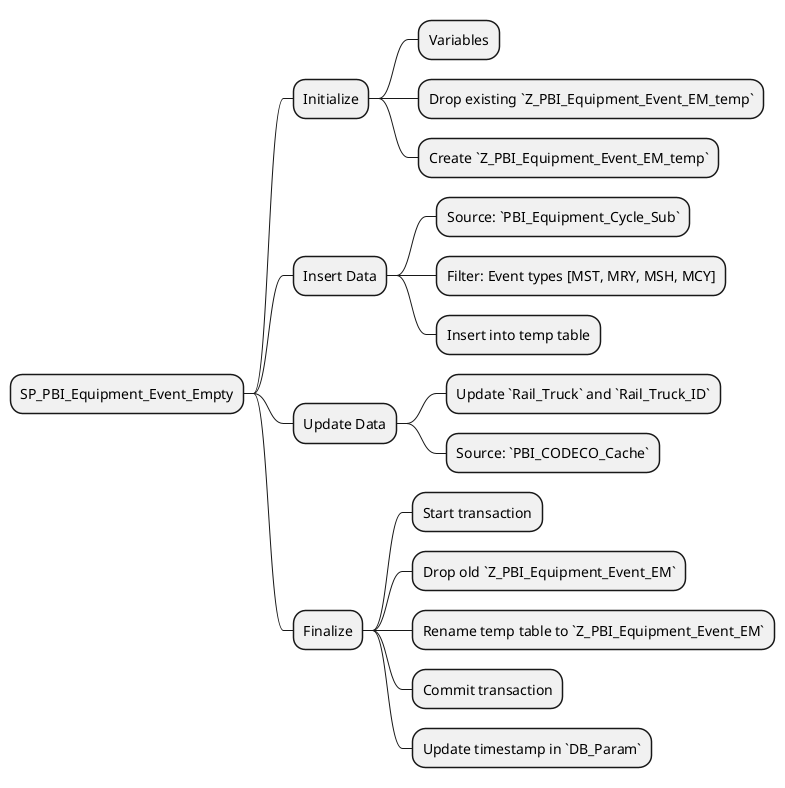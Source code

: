 @startmindmap
* SP_PBI_Equipment_Event_Empty
** Initialize
*** Variables
*** Drop existing `Z_PBI_Equipment_Event_EM_temp`
*** Create `Z_PBI_Equipment_Event_EM_temp`
** Insert Data
*** Source: `PBI_Equipment_Cycle_Sub`
*** Filter: Event types [MST, MRY, MSH, MCY]
*** Insert into temp table
** Update Data
*** Update `Rail_Truck` and `Rail_Truck_ID`
*** Source: `PBI_CODECO_Cache`
** Finalize
*** Start transaction
*** Drop old `Z_PBI_Equipment_Event_EM`
*** Rename temp table to `Z_PBI_Equipment_Event_EM`
*** Commit transaction
*** Update timestamp in `DB_Param`
@endmindmap
